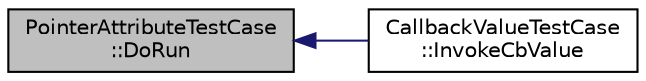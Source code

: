 digraph "PointerAttributeTestCase::DoRun"
{
  edge [fontname="Helvetica",fontsize="10",labelfontname="Helvetica",labelfontsize="10"];
  node [fontname="Helvetica",fontsize="10",shape=record];
  rankdir="LR";
  Node1 [label="PointerAttributeTestCase\l::DoRun",height=0.2,width=0.4,color="black", fillcolor="grey75", style="filled", fontcolor="black"];
  Node1 -> Node2 [dir="back",color="midnightblue",fontsize="10",style="solid"];
  Node2 [label="CallbackValueTestCase\l::InvokeCbValue",height=0.2,width=0.4,color="black", fillcolor="white", style="filled",URL="$dd/df6/classCallbackValueTestCase.html#aa59a7c319943ea63c94dcc71895b277e"];
}
